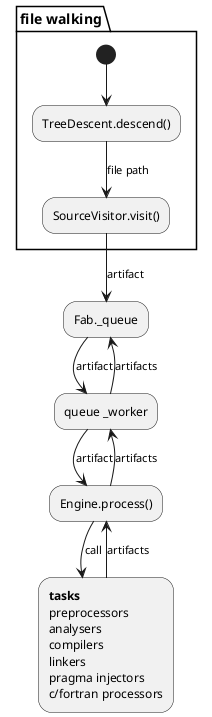 @startuml

partition "file walking" {
    (*) --> "TreeDescent.descend()"
    "TreeDescent.descend()" -->[file path] SourceVisitor.visit()
}

"SourceVisitor.visit()" -->[artifact] "Fab._queue"

"Fab._queue" -->[artifact] "queue _worker"

"queue _worker" -->[artifact] "Engine.process()"

"Engine.process()" -->[call] "<b>tasks</b>
preprocessors
analysers
compilers
linkers
pragma injectors
c/fortran processors
" as tasks

tasks -->[artifacts] "Engine.process()"

"Engine.process()" -->[artifacts] "queue _worker"

"queue _worker" -->[artifacts] "Fab._queue"

@enduml

